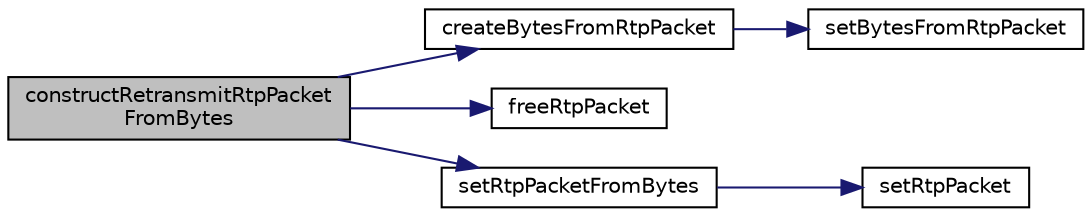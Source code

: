 digraph "constructRetransmitRtpPacketFromBytes"
{
 // LATEX_PDF_SIZE
  edge [fontname="Helvetica",fontsize="10",labelfontname="Helvetica",labelfontsize="10"];
  node [fontname="Helvetica",fontsize="10",shape=record];
  rankdir="LR";
  Node1 [label="constructRetransmitRtpPacket\lFromBytes",height=0.2,width=0.4,color="black", fillcolor="grey75", style="filled", fontcolor="black",tooltip=" "];
  Node1 -> Node2 [color="midnightblue",fontsize="10",style="solid",fontname="Helvetica"];
  Node2 [label="createBytesFromRtpPacket",height=0.2,width=0.4,color="black", fillcolor="white", style="filled",URL="$RtpPacket_8c.html#a7eedc4b79bda85bf810d70bb84cd920e",tooltip=" "];
  Node2 -> Node3 [color="midnightblue",fontsize="10",style="solid",fontname="Helvetica"];
  Node3 [label="setBytesFromRtpPacket",height=0.2,width=0.4,color="black", fillcolor="white", style="filled",URL="$RtpPacket_8c.html#aa714b7747817942cff4b2aaac3ff62fd",tooltip=" "];
  Node1 -> Node4 [color="midnightblue",fontsize="10",style="solid",fontname="Helvetica"];
  Node4 [label="freeRtpPacket",height=0.2,width=0.4,color="black", fillcolor="white", style="filled",URL="$RtpPacket_8c.html#af5c0526f452ce354c0f92497668f5ad9",tooltip=" "];
  Node1 -> Node5 [color="midnightblue",fontsize="10",style="solid",fontname="Helvetica"];
  Node5 [label="setRtpPacketFromBytes",height=0.2,width=0.4,color="black", fillcolor="white", style="filled",URL="$RtpPacket_8c.html#ada25ad6c790ab2cea8b42ee2e9cbac87",tooltip=" "];
  Node5 -> Node6 [color="midnightblue",fontsize="10",style="solid",fontname="Helvetica"];
  Node6 [label="setRtpPacket",height=0.2,width=0.4,color="black", fillcolor="white", style="filled",URL="$RtpPacket_8c.html#a37d0e3e5a7de3f4b175d172c4673ab0a",tooltip=" "];
}
